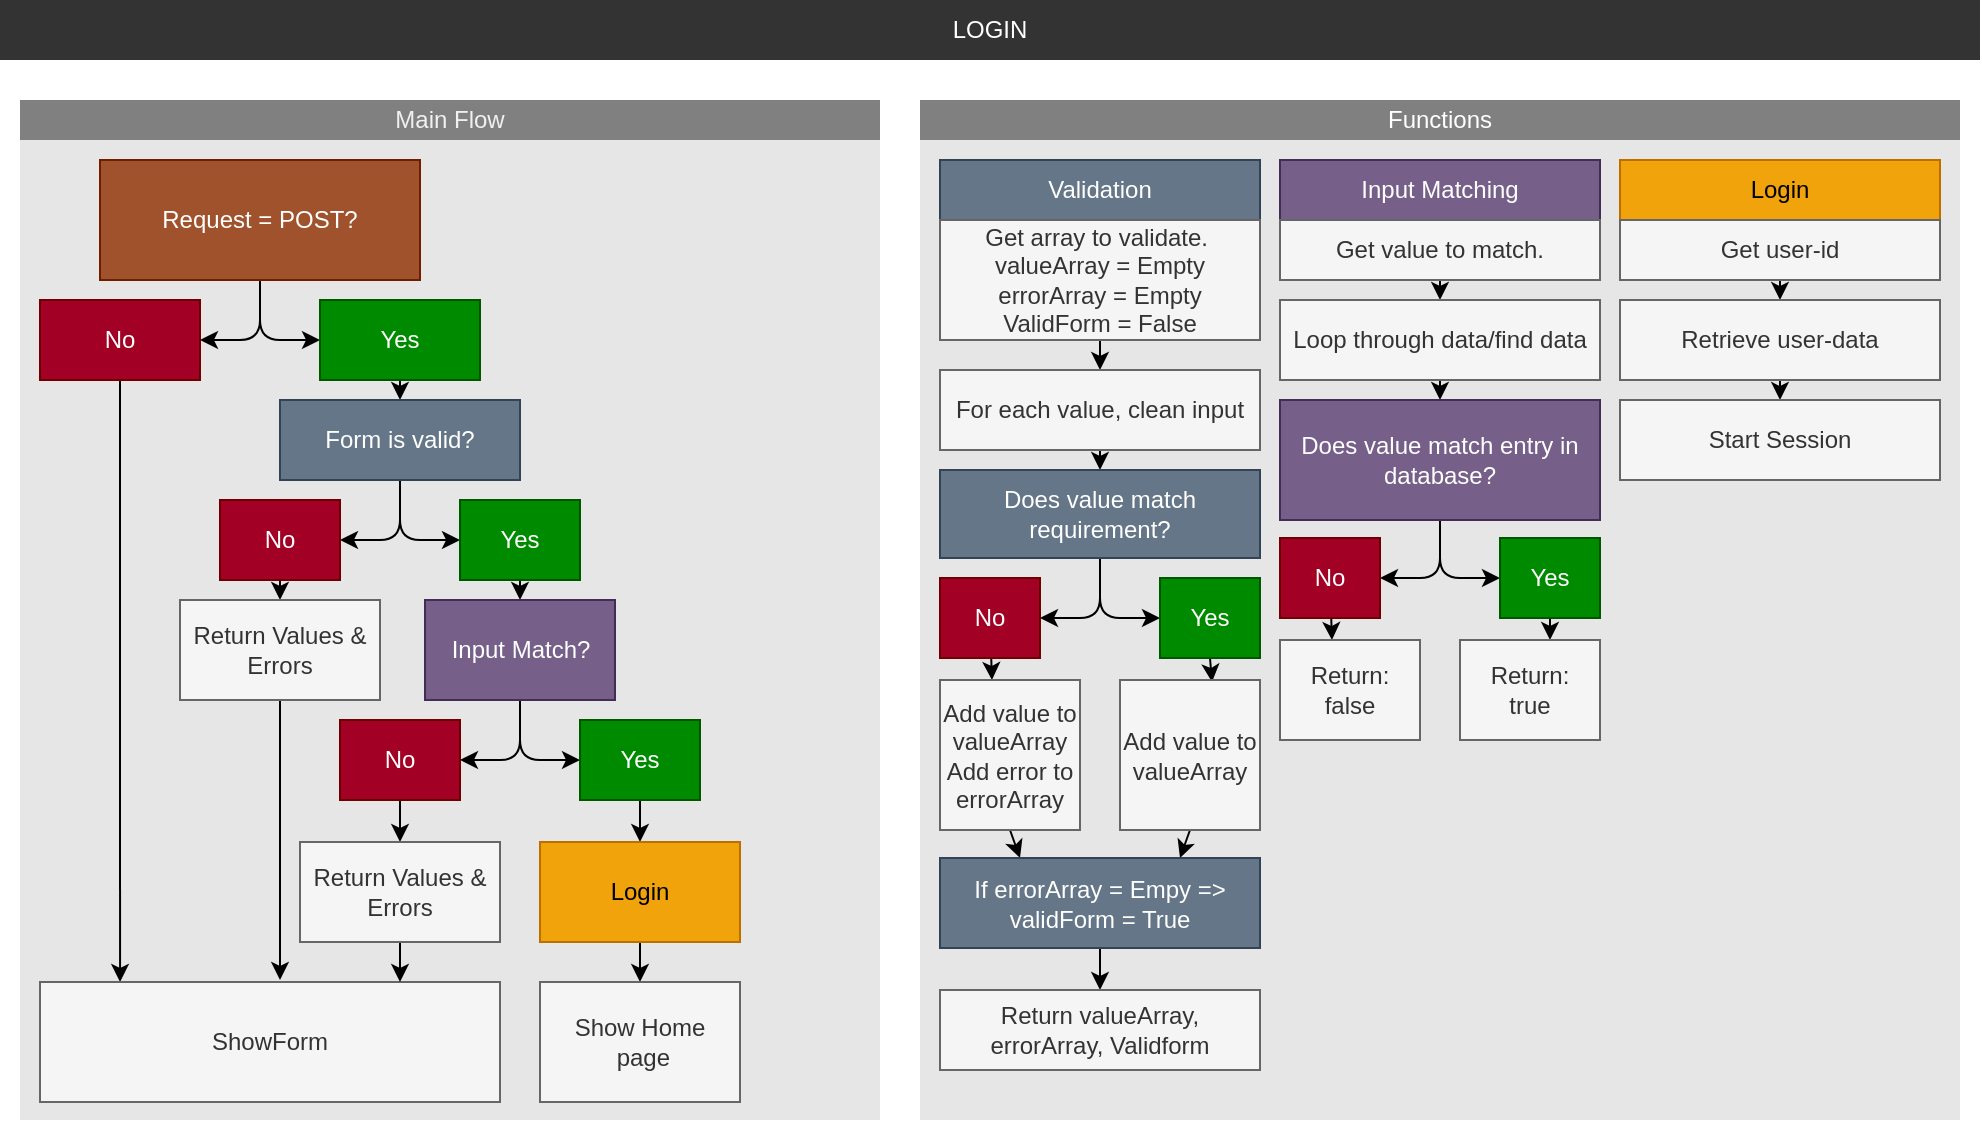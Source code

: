 <mxfile>
    <diagram id="-M1Y0TTFPUqtdI7ieZEt" name="Page-1">
        <mxGraphModel dx="2630" dy="790" grid="1" gridSize="10" guides="1" tooltips="1" connect="1" arrows="1" fold="1" page="1" pageScale="1" pageWidth="1169" pageHeight="827" background="none" math="0" shadow="0">
            <root>
                <mxCell id="0"/>
                <mxCell id="1" parent="0"/>
                <mxCell id="133" value="" style="whiteSpace=wrap;html=1;strokeColor=none;strokeWidth=2;fillColor=#FFFFFF;" parent="1" vertex="1">
                    <mxGeometry y="30" width="990" height="540" as="geometry"/>
                </mxCell>
                <mxCell id="131" value="" style="whiteSpace=wrap;html=1;fillColor=#E6E6E6;strokeWidth=2;strokeColor=none;" parent="1" vertex="1">
                    <mxGeometry x="460" y="70" width="520" height="490" as="geometry"/>
                </mxCell>
                <mxCell id="78" value="" style="whiteSpace=wrap;html=1;fillColor=#E6E6E6;strokeWidth=2;strokeColor=none;" parent="1" vertex="1">
                    <mxGeometry x="10" y="70" width="430" height="490" as="geometry"/>
                </mxCell>
                <mxCell id="2" value="&lt;font color=&quot;#ffffff&quot;&gt;LOGIN&lt;/font&gt;" style="whiteSpace=wrap;html=1;fillColor=#333333;strokeColor=none;" parent="1" vertex="1">
                    <mxGeometry width="990" height="30" as="geometry"/>
                </mxCell>
                <mxCell id="152" style="edgeStyle=none;html=1;exitX=0.5;exitY=1;exitDx=0;exitDy=0;entryX=1;entryY=0.5;entryDx=0;entryDy=0;fontColor=#FFFFFF;" edge="1" parent="1" source="3" target="5">
                    <mxGeometry relative="1" as="geometry">
                        <Array as="points">
                            <mxPoint x="130" y="170"/>
                        </Array>
                    </mxGeometry>
                </mxCell>
                <mxCell id="153" style="edgeStyle=none;html=1;exitX=0.5;exitY=1;exitDx=0;exitDy=0;entryX=0;entryY=0.5;entryDx=0;entryDy=0;fontColor=#FFFFFF;" edge="1" parent="1" source="3" target="4">
                    <mxGeometry relative="1" as="geometry">
                        <Array as="points">
                            <mxPoint x="130" y="170"/>
                        </Array>
                    </mxGeometry>
                </mxCell>
                <mxCell id="3" value="Request = POST?" style="whiteSpace=wrap;html=1;fillColor=#a0522d;fontColor=#ffffff;strokeColor=#6D1F00;" parent="1" vertex="1">
                    <mxGeometry x="50" y="80" width="160" height="60" as="geometry"/>
                </mxCell>
                <mxCell id="25" style="edgeStyle=none;html=1;exitX=0.5;exitY=1;exitDx=0;exitDy=0;entryX=0.5;entryY=0;entryDx=0;entryDy=0;" parent="1" source="4" target="7" edge="1">
                    <mxGeometry relative="1" as="geometry"/>
                </mxCell>
                <mxCell id="4" value="Yes" style="whiteSpace=wrap;html=1;fillColor=#008a00;strokeColor=#005700;fontColor=#ffffff;" parent="1" vertex="1">
                    <mxGeometry x="160" y="150" width="80" height="40" as="geometry"/>
                </mxCell>
                <mxCell id="14" style="edgeStyle=none;html=1;entryX=0.174;entryY=0;entryDx=0;entryDy=0;entryPerimeter=0;" parent="1" source="5" target="6" edge="1">
                    <mxGeometry relative="1" as="geometry"/>
                </mxCell>
                <mxCell id="5" value="No" style="whiteSpace=wrap;html=1;fillColor=#a20025;strokeColor=#6F0000;fontColor=#ffffff;" parent="1" vertex="1">
                    <mxGeometry x="20" y="150" width="80" height="40" as="geometry"/>
                </mxCell>
                <mxCell id="6" value="ShowForm" style="whiteSpace=wrap;html=1;fillColor=#f5f5f5;fontColor=#333333;strokeColor=#666666;" parent="1" vertex="1">
                    <mxGeometry x="20" y="491" width="230" height="60" as="geometry"/>
                </mxCell>
                <mxCell id="154" style="edgeStyle=none;html=1;exitX=0.5;exitY=1;exitDx=0;exitDy=0;entryX=0;entryY=0.5;entryDx=0;entryDy=0;fontColor=#FFFFFF;" edge="1" parent="1" source="7" target="8">
                    <mxGeometry relative="1" as="geometry">
                        <Array as="points">
                            <mxPoint x="200" y="270"/>
                        </Array>
                    </mxGeometry>
                </mxCell>
                <mxCell id="155" style="edgeStyle=none;html=1;exitX=0.5;exitY=1;exitDx=0;exitDy=0;entryX=1;entryY=0.5;entryDx=0;entryDy=0;fontColor=#FFFFFF;" edge="1" parent="1" source="7" target="9">
                    <mxGeometry relative="1" as="geometry">
                        <Array as="points">
                            <mxPoint x="200" y="270"/>
                        </Array>
                    </mxGeometry>
                </mxCell>
                <mxCell id="7" value="Form is valid?" style="whiteSpace=wrap;html=1;fillColor=#647687;fontColor=#ffffff;strokeColor=#314354;" parent="1" vertex="1">
                    <mxGeometry x="140" y="200" width="120" height="40" as="geometry"/>
                </mxCell>
                <mxCell id="104" style="edgeStyle=none;html=1;exitX=0.5;exitY=1;exitDx=0;exitDy=0;entryX=0.5;entryY=0;entryDx=0;entryDy=0;" parent="1" source="8" target="68" edge="1">
                    <mxGeometry relative="1" as="geometry"/>
                </mxCell>
                <mxCell id="8" value="Yes" style="whiteSpace=wrap;html=1;fillColor=#008a00;fontColor=#ffffff;strokeColor=#005700;" parent="1" vertex="1">
                    <mxGeometry x="230" y="250" width="60" height="40" as="geometry"/>
                </mxCell>
                <mxCell id="28" style="edgeStyle=none;html=1;exitX=0.5;exitY=1;exitDx=0;exitDy=0;entryX=0.5;entryY=0;entryDx=0;entryDy=0;" parent="1" source="9" target="10" edge="1">
                    <mxGeometry relative="1" as="geometry">
                        <mxPoint x="140" y="360" as="targetPoint"/>
                    </mxGeometry>
                </mxCell>
                <mxCell id="9" value="No" style="whiteSpace=wrap;html=1;fillColor=#a20025;fontColor=#ffffff;strokeColor=#6F0000;" parent="1" vertex="1">
                    <mxGeometry x="110" y="250" width="60" height="40" as="geometry"/>
                </mxCell>
                <mxCell id="32" style="edgeStyle=none;html=1;" parent="1" source="10" edge="1">
                    <mxGeometry relative="1" as="geometry">
                        <mxPoint x="140" y="490" as="targetPoint"/>
                    </mxGeometry>
                </mxCell>
                <mxCell id="10" value="Return Values &amp;amp; Errors" style="whiteSpace=wrap;html=1;fillColor=#f5f5f5;fontColor=#333333;strokeColor=#666666;" parent="1" vertex="1">
                    <mxGeometry x="90" y="300" width="100" height="50" as="geometry"/>
                </mxCell>
                <mxCell id="69" style="edgeStyle=none;html=1;exitX=0.5;exitY=1;exitDx=0;exitDy=0;" parent="1" source="76" edge="1">
                    <mxGeometry relative="1" as="geometry">
                        <mxPoint x="260" y="471" as="sourcePoint"/>
                        <mxPoint x="200" y="491" as="targetPoint"/>
                    </mxGeometry>
                </mxCell>
                <mxCell id="33" value="Validation" style="whiteSpace=wrap;html=1;fillColor=#647687;fontColor=#ffffff;strokeColor=#314354;" parent="1" vertex="1">
                    <mxGeometry x="470" y="80" width="160" height="30" as="geometry"/>
                </mxCell>
                <mxCell id="37" style="edgeStyle=none;html=1;entryX=0.5;entryY=0;entryDx=0;entryDy=0;exitX=0.5;exitY=1;exitDx=0;exitDy=0;" parent="1" source="34" target="35" edge="1">
                    <mxGeometry relative="1" as="geometry">
                        <mxPoint x="550" y="210" as="sourcePoint"/>
                    </mxGeometry>
                </mxCell>
                <mxCell id="34" value="Get array to validate.&amp;nbsp;&lt;br&gt;valueArray = Empty&lt;br&gt;errorArray = Empty&lt;br&gt;ValidForm = False" style="whiteSpace=wrap;html=1;fillColor=#FFFFFF;strokeColor=#666666;fontColor=#333333;" parent="1" vertex="1">
                    <mxGeometry x="470" y="110" width="160" height="60" as="geometry"/>
                </mxCell>
                <mxCell id="40" style="edgeStyle=none;html=1;exitX=0.5;exitY=1;exitDx=0;exitDy=0;entryX=0.5;entryY=0;entryDx=0;entryDy=0;" parent="1" source="35" target="39" edge="1">
                    <mxGeometry relative="1" as="geometry"/>
                </mxCell>
                <mxCell id="35" value="For each value, clean input" style="whiteSpace=wrap;html=1;fillColor=#FFFFFF;fontColor=#333333;strokeColor=#666666;" parent="1" vertex="1">
                    <mxGeometry x="470" y="185" width="160" height="40" as="geometry"/>
                </mxCell>
                <mxCell id="158" style="edgeStyle=none;html=1;exitX=0.5;exitY=1;exitDx=0;exitDy=0;entryX=1;entryY=0.5;entryDx=0;entryDy=0;fontColor=#FFFFFF;" edge="1" parent="1" source="39" target="44">
                    <mxGeometry relative="1" as="geometry">
                        <Array as="points">
                            <mxPoint x="550" y="309"/>
                        </Array>
                    </mxGeometry>
                </mxCell>
                <mxCell id="159" style="edgeStyle=none;html=1;exitX=0.5;exitY=1;exitDx=0;exitDy=0;entryX=0;entryY=0.5;entryDx=0;entryDy=0;fontColor=#FFFFFF;" edge="1" parent="1" source="39" target="43">
                    <mxGeometry relative="1" as="geometry">
                        <Array as="points">
                            <mxPoint x="550" y="309"/>
                        </Array>
                    </mxGeometry>
                </mxCell>
                <mxCell id="39" value="Does value match requirement?" style="whiteSpace=wrap;html=1;fillColor=#647687;fontColor=#ffffff;strokeColor=#314354;" parent="1" vertex="1">
                    <mxGeometry x="470" y="235" width="160" height="44" as="geometry"/>
                </mxCell>
                <mxCell id="55" style="edgeStyle=none;html=1;exitX=0.5;exitY=1;exitDx=0;exitDy=0;entryX=0.657;entryY=0.013;entryDx=0;entryDy=0;entryPerimeter=0;" parent="1" source="43" target="49" edge="1">
                    <mxGeometry relative="1" as="geometry">
                        <mxPoint x="605" y="345" as="targetPoint"/>
                    </mxGeometry>
                </mxCell>
                <mxCell id="43" value="Yes" style="whiteSpace=wrap;html=1;fillColor=#008a00;strokeColor=#005700;fontColor=#ffffff;" parent="1" vertex="1">
                    <mxGeometry x="580" y="289" width="50" height="40" as="geometry"/>
                </mxCell>
                <mxCell id="54" style="edgeStyle=none;html=1;entryX=0.371;entryY=0;entryDx=0;entryDy=0;entryPerimeter=0;" parent="1" source="44" target="48" edge="1">
                    <mxGeometry relative="1" as="geometry"/>
                </mxCell>
                <mxCell id="44" value="No" style="whiteSpace=wrap;html=1;fillColor=#a20025;strokeColor=#6F0000;fontColor=#ffffff;" parent="1" vertex="1">
                    <mxGeometry x="470" y="289" width="50" height="40" as="geometry"/>
                </mxCell>
                <mxCell id="61" style="edgeStyle=none;html=1;exitX=0.5;exitY=1;exitDx=0;exitDy=0;entryX=0.25;entryY=0;entryDx=0;entryDy=0;" parent="1" source="48" target="50" edge="1">
                    <mxGeometry relative="1" as="geometry">
                        <mxPoint x="505" y="461" as="targetPoint"/>
                    </mxGeometry>
                </mxCell>
                <mxCell id="48" value="Add value to valueArray&lt;br&gt;Add error to errorArray" style="whiteSpace=wrap;html=1;fillColor=#FFFFFF;fontColor=#333333;strokeColor=#666666;" parent="1" vertex="1">
                    <mxGeometry x="470" y="340" width="70" height="75" as="geometry"/>
                </mxCell>
                <mxCell id="62" style="edgeStyle=none;html=1;exitX=0.5;exitY=1;exitDx=0;exitDy=0;entryX=0.75;entryY=0;entryDx=0;entryDy=0;" parent="1" source="49" target="50" edge="1">
                    <mxGeometry relative="1" as="geometry"/>
                </mxCell>
                <mxCell id="49" value="Add value to valueArray" style="whiteSpace=wrap;html=1;fillColor=#FFFFFF;fontColor=#333333;strokeColor=#666666;" parent="1" vertex="1">
                    <mxGeometry x="560" y="340" width="70" height="75" as="geometry"/>
                </mxCell>
                <mxCell id="63" style="edgeStyle=none;html=1;exitX=0.5;exitY=1;exitDx=0;exitDy=0;entryX=0.5;entryY=0;entryDx=0;entryDy=0;" parent="1" source="50" target="52" edge="1">
                    <mxGeometry relative="1" as="geometry"/>
                </mxCell>
                <mxCell id="50" value="If errorArray = Empy =&amp;gt; validForm = True" style="whiteSpace=wrap;html=1;fillColor=#647687;fontColor=#ffffff;strokeColor=#314354;" parent="1" vertex="1">
                    <mxGeometry x="470" y="429" width="160" height="45" as="geometry"/>
                </mxCell>
                <mxCell id="52" value="Return valueArray, errorArray, Validform" style="whiteSpace=wrap;html=1;fillColor=#FFFFFF;fontColor=#333333;strokeColor=#666666;" parent="1" vertex="1">
                    <mxGeometry x="470" y="495" width="160" height="40" as="geometry"/>
                </mxCell>
                <mxCell id="64" value="Show Home&lt;br&gt;&amp;nbsp;page" style="whiteSpace=wrap;html=1;fillColor=#FFFFFF;fontColor=#333333;strokeColor=#666666;" parent="1" vertex="1">
                    <mxGeometry x="270" y="491" width="100" height="60" as="geometry"/>
                </mxCell>
                <mxCell id="156" style="edgeStyle=none;html=1;exitX=0.5;exitY=1;exitDx=0;exitDy=0;entryX=1;entryY=0.5;entryDx=0;entryDy=0;fontColor=#FFFFFF;" edge="1" parent="1" source="68" target="75">
                    <mxGeometry relative="1" as="geometry">
                        <Array as="points">
                            <mxPoint x="260" y="380"/>
                        </Array>
                    </mxGeometry>
                </mxCell>
                <mxCell id="157" style="edgeStyle=none;html=1;exitX=0.5;exitY=1;exitDx=0;exitDy=0;entryX=0;entryY=0.5;entryDx=0;entryDy=0;fontColor=#FFFFFF;" edge="1" parent="1" source="68" target="74">
                    <mxGeometry relative="1" as="geometry">
                        <Array as="points">
                            <mxPoint x="260" y="380"/>
                        </Array>
                    </mxGeometry>
                </mxCell>
                <mxCell id="68" value="Input Match?" style="whiteSpace=wrap;html=1;fillColor=#76608a;fontColor=#ffffff;strokeColor=#432D57;" parent="1" vertex="1">
                    <mxGeometry x="212.5" y="300" width="95" height="50" as="geometry"/>
                </mxCell>
                <mxCell id="81" style="edgeStyle=none;html=1;exitX=0.5;exitY=1;exitDx=0;exitDy=0;entryX=0.5;entryY=0;entryDx=0;entryDy=0;" parent="1" source="74" target="80" edge="1">
                    <mxGeometry relative="1" as="geometry"/>
                </mxCell>
                <mxCell id="74" value="Yes" style="whiteSpace=wrap;html=1;fillColor=#008a00;fontColor=#ffffff;strokeColor=#005700;" parent="1" vertex="1">
                    <mxGeometry x="290" y="360" width="60" height="40" as="geometry"/>
                </mxCell>
                <mxCell id="77" style="edgeStyle=none;html=1;exitX=0.5;exitY=1;exitDx=0;exitDy=0;entryX=0.5;entryY=0;entryDx=0;entryDy=0;" parent="1" source="75" target="76" edge="1">
                    <mxGeometry relative="1" as="geometry"/>
                </mxCell>
                <mxCell id="75" value="No" style="whiteSpace=wrap;html=1;fillColor=#a20025;fontColor=#ffffff;strokeColor=#6F0000;" parent="1" vertex="1">
                    <mxGeometry x="170" y="360" width="60" height="40" as="geometry"/>
                </mxCell>
                <mxCell id="76" value="Return Values &amp;amp; Errors" style="whiteSpace=wrap;html=1;fillColor=#FFFFFF;fontColor=#333333;strokeColor=#666666;" parent="1" vertex="1">
                    <mxGeometry x="150" y="421" width="100" height="50" as="geometry"/>
                </mxCell>
                <mxCell id="79" value="Main Flow" style="whiteSpace=wrap;html=1;strokeWidth=2;fillColor=#808080;strokeColor=none;fontColor=#F0F0F0;" parent="1" vertex="1">
                    <mxGeometry x="10" y="50" width="430" height="20" as="geometry"/>
                </mxCell>
                <mxCell id="82" style="edgeStyle=none;html=1;exitX=0.5;exitY=1;exitDx=0;exitDy=0;" parent="1" source="80" target="64" edge="1">
                    <mxGeometry relative="1" as="geometry"/>
                </mxCell>
                <mxCell id="80" value="Login" style="whiteSpace=wrap;html=1;fillColor=#f0a30a;fontColor=#000000;strokeColor=#BD7000;" parent="1" vertex="1">
                    <mxGeometry x="270" y="421" width="100" height="50" as="geometry"/>
                </mxCell>
                <mxCell id="83" value="Input Matching" style="whiteSpace=wrap;html=1;fillColor=#76608a;fontColor=#ffffff;strokeColor=#432D57;" parent="1" vertex="1">
                    <mxGeometry x="640" y="80" width="160" height="30" as="geometry"/>
                </mxCell>
                <mxCell id="84" style="edgeStyle=none;html=1;entryX=0.5;entryY=0;entryDx=0;entryDy=0;exitX=0.5;exitY=1;exitDx=0;exitDy=0;" parent="1" source="85" target="87" edge="1">
                    <mxGeometry relative="1" as="geometry">
                        <mxPoint x="720" y="215" as="sourcePoint"/>
                    </mxGeometry>
                </mxCell>
                <mxCell id="85" value="Get value to match." style="whiteSpace=wrap;html=1;fillColor=#FFFFFF;strokeColor=#666666;fontColor=#333333;" parent="1" vertex="1">
                    <mxGeometry x="640" y="110" width="160" height="30" as="geometry"/>
                </mxCell>
                <mxCell id="86" style="edgeStyle=none;html=1;exitX=0.5;exitY=1;exitDx=0;exitDy=0;entryX=0.5;entryY=0;entryDx=0;entryDy=0;" parent="1" source="87" target="88" edge="1">
                    <mxGeometry relative="1" as="geometry"/>
                </mxCell>
                <mxCell id="87" value="Loop through data/find data" style="whiteSpace=wrap;html=1;fillColor=#FFFFFF;fontColor=#333333;strokeColor=#666666;" parent="1" vertex="1">
                    <mxGeometry x="640" y="150" width="160" height="40" as="geometry"/>
                </mxCell>
                <mxCell id="160" style="edgeStyle=none;html=1;exitX=0.5;exitY=1;exitDx=0;exitDy=0;entryX=1;entryY=0.5;entryDx=0;entryDy=0;fontColor=#FFFFFF;" edge="1" parent="1" source="88" target="94">
                    <mxGeometry relative="1" as="geometry">
                        <Array as="points">
                            <mxPoint x="720" y="289"/>
                        </Array>
                    </mxGeometry>
                </mxCell>
                <mxCell id="161" style="edgeStyle=none;html=1;exitX=0.5;exitY=1;exitDx=0;exitDy=0;entryX=0;entryY=0.5;entryDx=0;entryDy=0;fontColor=#FFFFFF;" edge="1" parent="1" source="88" target="92">
                    <mxGeometry relative="1" as="geometry">
                        <Array as="points">
                            <mxPoint x="720" y="289"/>
                        </Array>
                    </mxGeometry>
                </mxCell>
                <mxCell id="88" value="Does value match entry in database?" style="whiteSpace=wrap;html=1;fillColor=#76608a;fontColor=#ffffff;strokeColor=#432D57;" parent="1" vertex="1">
                    <mxGeometry x="640" y="200" width="160" height="60" as="geometry"/>
                </mxCell>
                <mxCell id="102" style="edgeStyle=none;html=1;exitX=0.5;exitY=1;exitDx=0;exitDy=0;" parent="1" source="92" edge="1">
                    <mxGeometry relative="1" as="geometry">
                        <mxPoint x="775" y="320" as="targetPoint"/>
                    </mxGeometry>
                </mxCell>
                <mxCell id="92" value="Yes" style="whiteSpace=wrap;html=1;fillColor=#008a00;strokeColor=#005700;fontColor=#ffffff;" parent="1" vertex="1">
                    <mxGeometry x="750" y="269" width="50" height="40" as="geometry"/>
                </mxCell>
                <mxCell id="93" style="edgeStyle=none;html=1;entryX=0.371;entryY=0;entryDx=0;entryDy=0;entryPerimeter=0;" parent="1" source="94" target="96" edge="1">
                    <mxGeometry relative="1" as="geometry"/>
                </mxCell>
                <mxCell id="94" value="No" style="whiteSpace=wrap;html=1;fillColor=#a20025;strokeColor=#6F0000;fontColor=#ffffff;" parent="1" vertex="1">
                    <mxGeometry x="640" y="269" width="50" height="40" as="geometry"/>
                </mxCell>
                <mxCell id="96" value="Return: false" style="whiteSpace=wrap;html=1;fillColor=#FFFFFF;fontColor=#333333;strokeColor=#666666;" parent="1" vertex="1">
                    <mxGeometry x="640" y="320" width="70" height="50" as="geometry"/>
                </mxCell>
                <mxCell id="98" value="Return: &lt;br&gt;true" style="whiteSpace=wrap;html=1;fillColor=#FFFFFF;fontColor=#333333;strokeColor=#666666;" parent="1" vertex="1">
                    <mxGeometry x="730" y="320" width="70" height="50" as="geometry"/>
                </mxCell>
                <mxCell id="99" style="edgeStyle=none;html=1;exitX=0.5;exitY=1;exitDx=0;exitDy=0;entryX=0.5;entryY=0;entryDx=0;entryDy=0;" parent="1" edge="1">
                    <mxGeometry relative="1" as="geometry">
                        <mxPoint x="700" y="496" as="sourcePoint"/>
                    </mxGeometry>
                </mxCell>
                <mxCell id="105" value="Login" style="whiteSpace=wrap;html=1;fillColor=#f0a30a;fontColor=#000000;strokeColor=#BD7000;" parent="1" vertex="1">
                    <mxGeometry x="810" y="80" width="160" height="30" as="geometry"/>
                </mxCell>
                <mxCell id="106" style="edgeStyle=none;html=1;entryX=0.5;entryY=0;entryDx=0;entryDy=0;exitX=0.5;exitY=1;exitDx=0;exitDy=0;" parent="1" source="107" target="109" edge="1">
                    <mxGeometry relative="1" as="geometry">
                        <mxPoint x="720" y="510" as="sourcePoint"/>
                    </mxGeometry>
                </mxCell>
                <mxCell id="107" value="Get user-id" style="whiteSpace=wrap;html=1;fillColor=#FFFFFF;strokeColor=#666666;fontColor=#333333;" parent="1" vertex="1">
                    <mxGeometry x="810" y="110" width="160" height="30" as="geometry"/>
                </mxCell>
                <mxCell id="108" style="edgeStyle=none;html=1;exitX=0.5;exitY=1;exitDx=0;exitDy=0;entryX=0.5;entryY=0;entryDx=0;entryDy=0;" parent="1" source="109" target="110" edge="1">
                    <mxGeometry relative="1" as="geometry"/>
                </mxCell>
                <mxCell id="109" value="Retrieve user-data" style="whiteSpace=wrap;html=1;fillColor=#FFFFFF;fontColor=#333333;strokeColor=#666666;" parent="1" vertex="1">
                    <mxGeometry x="810" y="150" width="160" height="40" as="geometry"/>
                </mxCell>
                <mxCell id="110" value="Start Session" style="whiteSpace=wrap;html=1;fillColor=#f5f5f5;fontColor=#333333;strokeColor=#666666;" parent="1" vertex="1">
                    <mxGeometry x="810" y="200" width="160" height="40" as="geometry"/>
                </mxCell>
                <mxCell id="130" value="Functions" style="whiteSpace=wrap;html=1;strokeWidth=2;fillColor=#808080;strokeColor=none;fontColor=#FFFFFF;" parent="1" vertex="1">
                    <mxGeometry x="460" y="50" width="520" height="20" as="geometry"/>
                </mxCell>
                <mxCell id="162" value="Retrieve user-data" style="whiteSpace=wrap;html=1;fillColor=#f5f5f5;fontColor=#333333;strokeColor=#666666;" vertex="1" parent="1">
                    <mxGeometry x="810" y="150" width="160" height="40" as="geometry"/>
                </mxCell>
                <mxCell id="163" value="Get user-id" style="whiteSpace=wrap;html=1;fillColor=#f5f5f5;strokeColor=#666666;fontColor=#333333;" vertex="1" parent="1">
                    <mxGeometry x="810" y="110" width="160" height="30" as="geometry"/>
                </mxCell>
                <mxCell id="164" value="Get value to match." style="whiteSpace=wrap;html=1;fillColor=#f5f5f5;strokeColor=#666666;fontColor=#333333;" vertex="1" parent="1">
                    <mxGeometry x="640" y="110" width="160" height="30" as="geometry"/>
                </mxCell>
                <mxCell id="165" value="Loop through data/find data" style="whiteSpace=wrap;html=1;fillColor=#f5f5f5;fontColor=#333333;strokeColor=#666666;" vertex="1" parent="1">
                    <mxGeometry x="640" y="150" width="160" height="40" as="geometry"/>
                </mxCell>
                <mxCell id="166" value="Return: &lt;br&gt;true" style="whiteSpace=wrap;html=1;fillColor=#f5f5f5;fontColor=#333333;strokeColor=#666666;" vertex="1" parent="1">
                    <mxGeometry x="730" y="320" width="70" height="50" as="geometry"/>
                </mxCell>
                <mxCell id="167" value="Return: false" style="whiteSpace=wrap;html=1;fillColor=#f5f5f5;fontColor=#333333;strokeColor=#666666;" vertex="1" parent="1">
                    <mxGeometry x="640" y="320" width="70" height="50" as="geometry"/>
                </mxCell>
                <mxCell id="168" value="Add value to valueArray" style="whiteSpace=wrap;html=1;fillColor=#f5f5f5;fontColor=#333333;strokeColor=#666666;" vertex="1" parent="1">
                    <mxGeometry x="560" y="340" width="70" height="75" as="geometry"/>
                </mxCell>
                <mxCell id="169" value="Add value to valueArray&lt;br&gt;Add error to errorArray" style="whiteSpace=wrap;html=1;fillColor=#f5f5f5;fontColor=#333333;strokeColor=#666666;" vertex="1" parent="1">
                    <mxGeometry x="470" y="340" width="70" height="75" as="geometry"/>
                </mxCell>
                <mxCell id="170" value="Return valueArray, errorArray, Validform" style="whiteSpace=wrap;html=1;fillColor=#f5f5f5;fontColor=#333333;strokeColor=#666666;" vertex="1" parent="1">
                    <mxGeometry x="470" y="495" width="160" height="40" as="geometry"/>
                </mxCell>
                <mxCell id="171" value="Get array to validate.&amp;nbsp;&lt;br&gt;valueArray = Empty&lt;br&gt;errorArray = Empty&lt;br&gt;ValidForm = False" style="whiteSpace=wrap;html=1;fillColor=#f5f5f5;strokeColor=#666666;fontColor=#333333;" vertex="1" parent="1">
                    <mxGeometry x="470" y="110" width="160" height="60" as="geometry"/>
                </mxCell>
                <mxCell id="172" value="For each value, clean input" style="whiteSpace=wrap;html=1;fillColor=#f5f5f5;fontColor=#333333;strokeColor=#666666;" vertex="1" parent="1">
                    <mxGeometry x="470" y="185" width="160" height="40" as="geometry"/>
                </mxCell>
                <mxCell id="173" value="Show Home&lt;br&gt;&amp;nbsp;page" style="whiteSpace=wrap;html=1;fillColor=#f5f5f5;fontColor=#333333;strokeColor=#666666;" vertex="1" parent="1">
                    <mxGeometry x="270" y="491" width="100" height="60" as="geometry"/>
                </mxCell>
                <mxCell id="174" value="Return Values &amp;amp; Errors" style="whiteSpace=wrap;html=1;fillColor=#f5f5f5;fontColor=#333333;strokeColor=#666666;" vertex="1" parent="1">
                    <mxGeometry x="150" y="421" width="100" height="50" as="geometry"/>
                </mxCell>
            </root>
        </mxGraphModel>
    </diagram>
</mxfile>